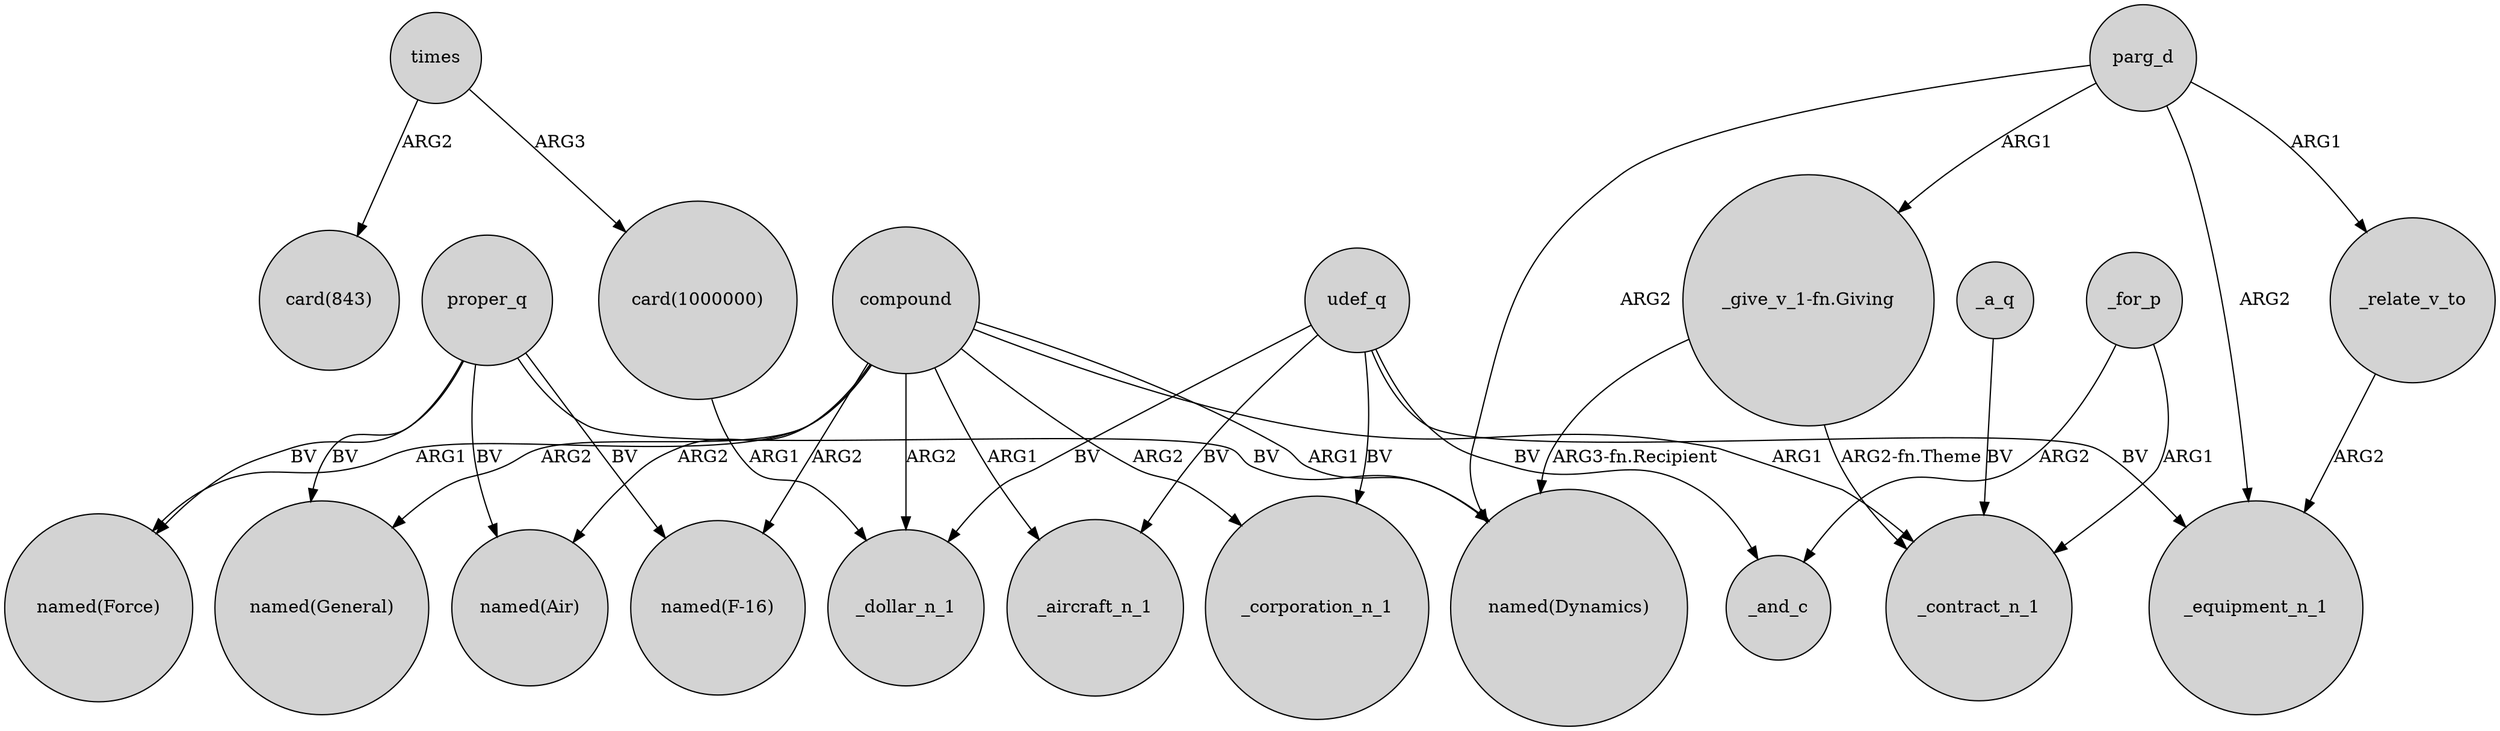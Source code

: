 digraph {
	node [shape=circle style=filled]
	"card(1000000)" -> _dollar_n_1 [label=ARG1]
	udef_q -> _equipment_n_1 [label=BV]
	proper_q -> "named(Dynamics)" [label=BV]
	parg_d -> _relate_v_to [label=ARG1]
	proper_q -> "named(General)" [label=BV]
	proper_q -> "named(Air)" [label=BV]
	compound -> _corporation_n_1 [label=ARG2]
	compound -> "named(Air)" [label=ARG2]
	compound -> _aircraft_n_1 [label=ARG1]
	compound -> "named(Force)" [label=ARG1]
	_for_p -> _and_c [label=ARG2]
	compound -> "named(General)" [label=ARG2]
	compound -> _contract_n_1 [label=ARG1]
	_a_q -> _contract_n_1 [label=BV]
	compound -> "named(F-16)" [label=ARG2]
	proper_q -> "named(Force)" [label=BV]
	udef_q -> _aircraft_n_1 [label=BV]
	udef_q -> _corporation_n_1 [label=BV]
	parg_d -> _equipment_n_1 [label=ARG2]
	compound -> "named(Dynamics)" [label=ARG1]
	times -> "card(1000000)" [label=ARG3]
	proper_q -> "named(F-16)" [label=BV]
	"_give_v_1-fn.Giving" -> "named(Dynamics)" [label="ARG3-fn.Recipient"]
	"_give_v_1-fn.Giving" -> _contract_n_1 [label="ARG2-fn.Theme"]
	parg_d -> "named(Dynamics)" [label=ARG2]
	times -> "card(843)" [label=ARG2]
	_relate_v_to -> _equipment_n_1 [label=ARG2]
	compound -> _dollar_n_1 [label=ARG2]
	udef_q -> _and_c [label=BV]
	_for_p -> _contract_n_1 [label=ARG1]
	udef_q -> _dollar_n_1 [label=BV]
	parg_d -> "_give_v_1-fn.Giving" [label=ARG1]
}
